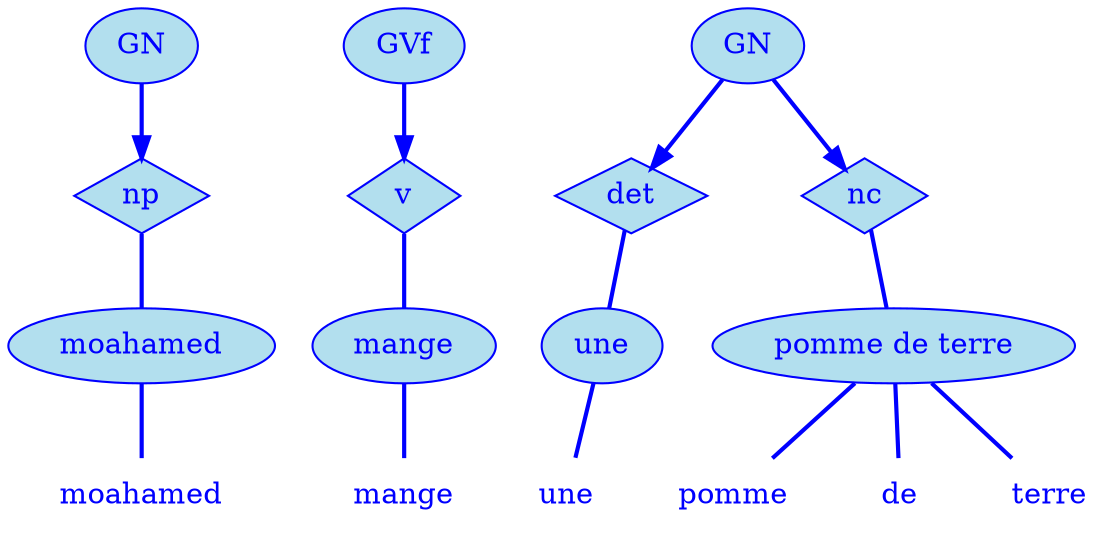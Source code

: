 digraph g {
	graph [bb="0,0,530,252"];
	node [label="\N"];
	graph [_draw_="c 5 -white C 5 -white P 4 0 0 0 252 530 252 530 0 ",
		xdotversion="1.2"];
	"mc1s1_t1#token84" [label=moahamed, shape=plaintext, fillcolor=lightblue2, fontcolor=blue, pos="64,18", width="1.28", height="0.50", _ldraw_="F 14.000000 11 -Times-Roman c 4 -blue T 64 13 0 76 8 -moahamed "];
	"mc1s1_W1#wordmc1s1_t1#token" [label=moahamed, shape=ellipse, fillcolor=lightblue2, fontcolor=blue, pos="64,90", width="1.78", height="0.50", color=blue, style=filled, _draw_="S 6 -filled c 4 -blue C 10 -lightblue2 E 64 90 64 18 ", _ldraw_="F 14.000000 11 -Times-Roman c 4 -blue T 64 85 0 76 8 -moahamed "];
	"mc1s1_P13#pos" [label=np, shape=diamond, fillcolor=lightblue2, fontcolor=blue, pos="64,162", width="0.75", height="0.50", color=blue, style=filled, _draw_="S 6 -filled c 4 -blue C 10 -lightblue2 P 4 64 180 37 162 64 144 91 162 ", _ldraw_="F 14.000000 11 -Times-Roman c 4 -blue T 64 157 0 17 2 -np "];
	"mc1s1_chk0#chunk" [label=GN, fillcolor=lightblue2, fontcolor=blue, pos="64,234", width="0.75", height="0.50", color=blue, style=filled, arrowhead=doubleoctagon, _draw_="S 6 -filled c 4 -blue C 10 -lightblue2 E 64 234 27 18 ", _ldraw_="F 14.000000 11 -Times-Roman c 4 -blue T 64 229 0 22 2 -GN "];
	"mc1s1_t3#token87" [label=mange, shape=plaintext, fillcolor=lightblue2, fontcolor=blue, pos="190,18", width="0.86", height="0.50", _ldraw_="F 14.000000 11 -Times-Roman c 4 -blue T 190 13 0 47 5 -mange "];
	"mc1s1_W2#wordmc1s1_t3#token" [label=mange, shape=ellipse, fillcolor=lightblue2, fontcolor=blue, pos="190,90", width="1.22", height="0.50", color=blue, style=filled, _draw_="S 6 -filled c 4 -blue C 10 -lightblue2 E 190 90 44 18 ", _ldraw_="F 14.000000 11 -Times-Roman c 4 -blue T 190 85 0 47 5 -mange "];
	"mc1s1_P47L3#pos" [label=v, shape=diamond, fillcolor=lightblue2, fontcolor=blue, pos="190,162", width="0.75", height="0.50", color=blue, style=filled, _draw_="S 6 -filled c 4 -blue C 10 -lightblue2 P 4 190 180 163 162 190 144 217 162 ", _ldraw_="F 14.000000 11 -Times-Roman c 4 -blue T 190 157 0 8 1 -v "];
	"mc1s1_chk4#chunk" [label=GVf, fillcolor=lightblue2, fontcolor=blue, pos="190,234", width="0.81", height="0.50", color=blue, style=filled, arrowhead=doubleoctagon, _draw_="S 6 -filled c 4 -blue C 10 -lightblue2 E 190 234 29 18 ", _ldraw_="F 14.000000 11 -Times-Roman c 4 -blue T 190 229 0 26 3 -GVf "];
	"mc1s1_t5#token78" [label=une, shape=plaintext, fillcolor=lightblue2, fontcolor=blue, pos="275,18", width="0.75", height="0.50", _ldraw_="F 14.000000 11 -Times-Roman c 4 -blue T 275 13 0 26 3 -une "];
	"mc1s1_W3#wordmc1s1_t5#token" [label=une, shape=ellipse, fillcolor=lightblue2, fontcolor=blue, pos="284,90", width="0.81", height="0.50", color=blue, style=filled, _draw_="S 6 -filled c 4 -blue C 10 -lightblue2 E 284 90 29 18 ", _ldraw_="F 14.000000 11 -Times-Roman c 4 -blue T 284 85 0 26 3 -une "];
	"mc1s1_P52L1#pos" [label=det, shape=diamond, fillcolor=lightblue2, fontcolor=blue, pos="301,162", width="0.75", height="0.50", color=blue, style=filled, _draw_="S 6 -filled c 4 -blue C 10 -lightblue2 P 4 301 180 274 162 301 144 328 162 ", _ldraw_="F 14.000000 11 -Times-Roman c 4 -blue T 301 157 0 23 3 -det "];
	"mc1s1_t7#token16" [label=pomme, shape=plaintext, fillcolor=lightblue2, fontcolor=blue, pos="353,18", width="0.92", height="0.50", _ldraw_="F 14.000000 11 -Times-Roman c 4 -blue T 353 13 0 50 5 -pomme "];
	"mc1s1_t9#token94" [label=de, shape=plaintext, fillcolor=lightblue2, fontcolor=blue, pos="431,18", width="0.75", height="0.50", _ldraw_="F 14.000000 11 -Times-Roman c 4 -blue T 431 13 0 17 2 -de "];
	"mc1s1_t11#token36" [label=terre, shape=plaintext, fillcolor=lightblue2, fontcolor=blue, pos="503,18", width="0.75", height="0.50", _ldraw_="F 14.000000 11 -Times-Roman c 4 -blue T 503 13 0 35 5 -terre "];
	"mc1s1_W7#wordmc1s1_t7#tokenmc1s1_t8#tokenmc1s1_t9#tokenmc1s1_t10#tokenmc1s1_t11#token" [label="pomme de terre", shape=ellipse, fillcolor=lightblue2, fontcolor=blue, pos="425,90", width="2.42", height="0.50", color=blue, style=filled, _draw_="S 6 -filled c 4 -blue C 10 -lightblue2 E 425 90 87 18 ", _ldraw_="F 14.000000 11 -Times-Roman c 4 -blue T 425 85 0 110 14 -pomme de terre "];
	"mc1s1_P56L1#pos" [label=nc, shape=diamond, fillcolor=lightblue2, fontcolor=blue, pos="407,162", width="0.75", height="0.50", color=blue, style=filled, _draw_="S 6 -filled c 4 -blue C 10 -lightblue2 P 4 407 180 380 162 407 144 434 162 ", _ldraw_="F 14.000000 11 -Times-Roman c 4 -blue T 407 157 0 16 2 -nc "];
	"mc1s1_chk1#chunk" [label=GN, fillcolor=lightblue2, fontcolor=blue, pos="337,234", width="0.75", height="0.50", color=blue, style=filled, arrowhead=doubleoctagon, _draw_="S 6 -filled c 4 -blue C 10 -lightblue2 E 337 234 27 18 ", _ldraw_="F 14.000000 11 -Times-Roman c 4 -blue T 337 229 0 22 2 -GN "];
	"mc1s1_W1#wordmc1s1_t1#token" -> "mc1s1_t1#token84" [arrowhead=none, color=blue, fontcolor=blue, style=bold, minlen=1, pos="64,72 64,61 64,47 64,36", _draw_="S 4 -bold c 4 -blue B 4 64 72 64 61 64 47 64 36 "];
	"mc1s1_P13#pos" -> "mc1s1_W1#wordmc1s1_t1#token" [arrowhead=none, color=blue, fontcolor=blue, style=bold, minlen=1, pos="64,144 64,133 64,119 64,108", _draw_="S 4 -bold c 4 -blue B 4 64 144 64 133 64 119 64 108 "];
	"mc1s1_chk0#chunk" -> "mc1s1_P13#pos" [color=blue, fontcolor=blue, style=bold, minlen=1, pos="e,64,180 64,216 64,208 64,199 64,190", shape=normal, _draw_="S 4 -bold c 4 -blue B 4 64 216 64 208 64 199 64 190 ", _hdraw_="S 5 -solid S 15 -setlinewidth(1) c 4 -blue C 4 -blue P 3 68 190 64 180 61 190 "];
	"mc1s1_W2#wordmc1s1_t3#token" -> "mc1s1_t3#token87" [arrowhead=none, color=blue, fontcolor=blue, style=bold, minlen=1, pos="190,72 190,61 190,47 190,36", _draw_="S 4 -bold c 4 -blue B 4 190 72 190 61 190 47 190 36 "];
	"mc1s1_P47L3#pos" -> "mc1s1_W2#wordmc1s1_t3#token" [arrowhead=none, color=blue, fontcolor=blue, style=bold, minlen=1, pos="190,144 190,133 190,119 190,108", _draw_="S 4 -bold c 4 -blue B 4 190 144 190 133 190 119 190 108 "];
	"mc1s1_chk4#chunk" -> "mc1s1_P47L3#pos" [color=blue, fontcolor=blue, style=bold, minlen=1, pos="e,190,180 190,216 190,208 190,199 190,190", shape=normal, _draw_="S 4 -bold c 4 -blue B 4 190 216 190 208 190 199 190 190 ", _hdraw_="S 5 -solid S 15 -setlinewidth(1) c 4 -blue C 4 -blue P 3 194 190 190 180 187 190 "];
	"mc1s1_W3#wordmc1s1_t5#token" -> "mc1s1_t5#token78" [arrowhead=none, color=blue, fontcolor=blue, style=bold, minlen=1, pos="282,72 280,61 279,47 277,36", _draw_="S 4 -bold c 4 -blue B 4 282 72 280 61 279 47 277 36 "];
	"mc1s1_P52L1#pos" -> "mc1s1_W3#wordmc1s1_t5#token" [arrowhead=none, color=blue, fontcolor=blue, style=bold, minlen=1, pos="297,146 294,135 291,120 288,108", _draw_="S 4 -bold c 4 -blue B 4 297 146 294 135 291 120 288 108 "];
	"mc1s1_W7#wordmc1s1_t7#tokenmc1s1_t8#tokenmc1s1_t9#tokenmc1s1_t10#tokenmc1s1_t11#token" -> "mc1s1_t7#token16" [arrowhead=none, color=blue, fontcolor=blue, style=bold, minlen=1, pos="407,72 396,61 382,47 371,36", _draw_="S 4 -bold c 4 -blue B 4 407 72 396 61 382 47 371 36 "];
	"mc1s1_W7#wordmc1s1_t7#tokenmc1s1_t8#tokenmc1s1_t9#tokenmc1s1_t10#tokenmc1s1_t11#token" -> "mc1s1_t9#token94" [arrowhead=none, color=blue, fontcolor=blue, style=bold, minlen=1, pos="427,72 428,61 429,47 429,36", _draw_="S 4 -bold c 4 -blue B 4 427 72 428 61 429 47 429 36 "];
	"mc1s1_W7#wordmc1s1_t7#tokenmc1s1_t8#tokenmc1s1_t9#tokenmc1s1_t10#tokenmc1s1_t11#token" -> "mc1s1_t11#token36" [arrowhead=none, color=blue, fontcolor=blue, style=bold, minlen=1, pos="444,72 456,61 471,47 483,36", _draw_="S 4 -bold c 4 -blue B 4 444 72 456 61 471 47 483 36 "];
	"mc1s1_P56L1#pos" -> "mc1s1_W7#wordmc1s1_t7#tokenmc1s1_t8#tokenmc1s1_t9#tokenmc1s1_t10#tokenmc1s1_t11#token" [arrowhead=none, color=blue, fontcolor=blue, style=bold, minlen=1, pos="411,146 414,135 417,120 420,108", _draw_="S 4 -bold c 4 -blue B 4 411 146 414 135 417 120 420 108 "];
	"mc1s1_chk1#chunk" -> "mc1s1_P52L1#pos" [color=blue, fontcolor=blue, style=bold, minlen=1, pos="e,308,176 328,217 323,207 318,195 313,185", shape=normal, _draw_="S 4 -bold c 4 -blue B 4 328 217 323 207 318 195 313 185 ", _hdraw_="S 5 -solid S 15 -setlinewidth(1) c 4 -blue C 4 -blue P 3 316 183 308 176 310 186 "];
	"mc1s1_chk1#chunk" -> "mc1s1_P56L1#pos" [color=blue, fontcolor=blue, style=bold, minlen=1, pos="e,396,173 352,219 363,208 377,192 389,180", shape=normal, _draw_="S 4 -bold c 4 -blue B 4 352 219 363 208 377 192 389 180 ", _hdraw_="S 5 -solid S 15 -setlinewidth(1) c 4 -blue C 4 -blue P 3 391 183 396 173 386 178 "];
}
